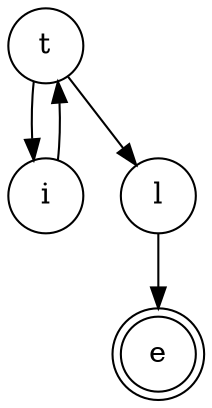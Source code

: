digraph {   
    node [shape = doublecircle, color = black] e ;
    node [shape = circle];
    node [color= black];
    t -> i -> t -> l -> e;	
}